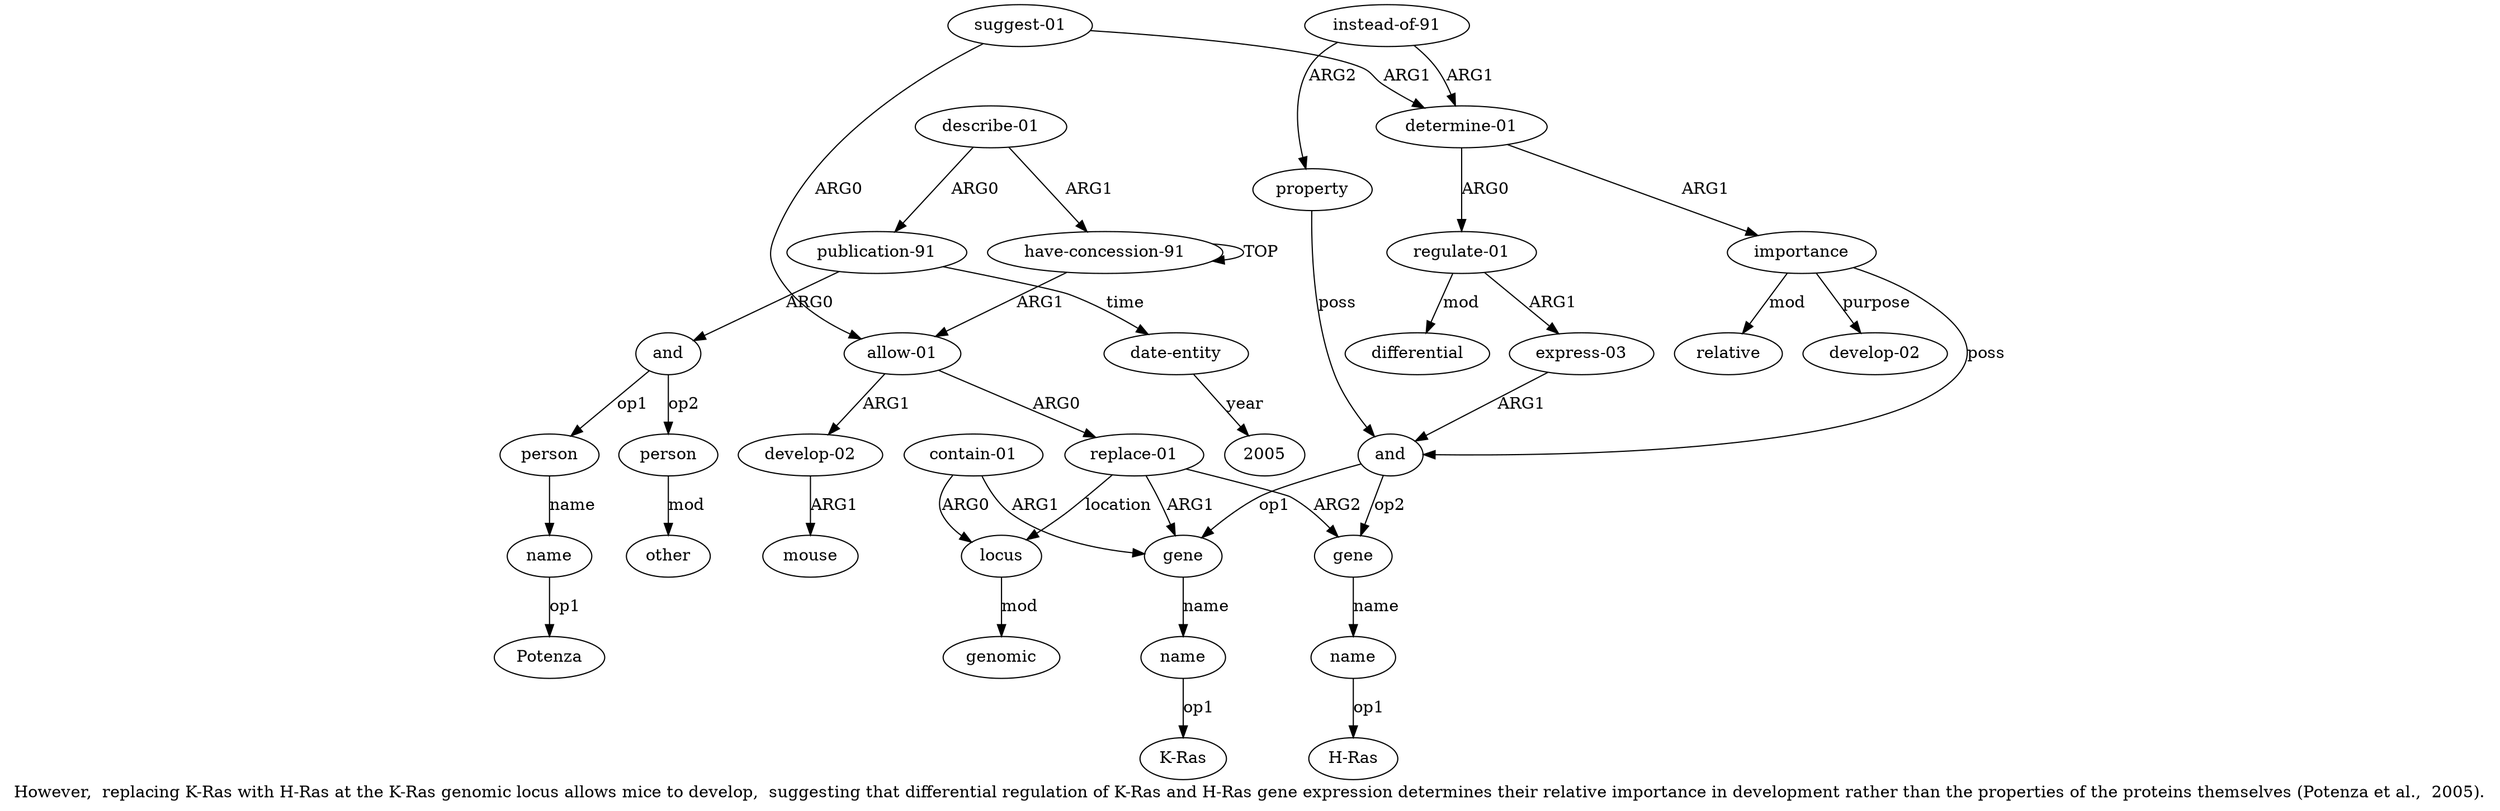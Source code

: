 digraph  {
	graph [label="However,  replacing K-Ras with H-Ras at the K-Ras genomic locus allows mice to develop,  suggesting that differential regulation \
of K-Ras and H-Ras gene expression determines their relative importance in development rather than the properties of the proteins \
themselves (Potenza et al.,  2005)."];
	node [label="\N"];
	a20	 [color=black,
		gold_ind=20,
		gold_label="develop-02",
		label="develop-02",
		test_ind=20,
		test_label="develop-02"];
	a21	 [color=black,
		gold_ind=21,
		gold_label="instead-of-91",
		label="instead-of-91",
		test_ind=21,
		test_label="instead-of-91"];
	a22	 [color=black,
		gold_ind=22,
		gold_label=property,
		label=property,
		test_ind=22,
		test_label=property];
	a21 -> a22 [key=0,
	color=black,
	gold_label=ARG2,
	label=ARG2,
	test_label=ARG2];
a13 [color=black,
	gold_ind=13,
	gold_label="determine-01",
	label="determine-01",
	test_ind=13,
	test_label="determine-01"];
a21 -> a13 [key=0,
color=black,
gold_label=ARG1,
label=ARG1,
test_label=ARG1];
a16 [color=black,
gold_ind=16,
gold_label=and,
label=and,
test_ind=16,
test_label=and];
a22 -> a16 [key=0,
color=black,
gold_label=poss,
label=poss,
test_label=poss];
a23 [color=black,
gold_ind=23,
gold_label="describe-01",
label="describe-01",
test_ind=23,
test_label="describe-01"];
a24 [color=black,
gold_ind=24,
gold_label="publication-91",
label="publication-91",
test_ind=24,
test_label="publication-91"];
a23 -> a24 [key=0,
color=black,
gold_label=ARG0,
label=ARG0,
test_label=ARG0];
a0 [color=black,
gold_ind=0,
gold_label="have-concession-91",
label="have-concession-91",
test_ind=0,
test_label="have-concession-91"];
a23 -> a0 [key=0,
color=black,
gold_label=ARG1,
label=ARG1,
test_label=ARG1];
a25 [color=black,
gold_ind=25,
gold_label=and,
label=and,
test_ind=25,
test_label=and];
a24 -> a25 [key=0,
color=black,
gold_label=ARG0,
label=ARG0,
test_label=ARG0];
a30 [color=black,
gold_ind=30,
gold_label="date-entity",
label="date-entity",
test_ind=30,
test_label="date-entity"];
a24 -> a30 [key=0,
color=black,
gold_label=time,
label=time,
test_label=time];
a26 [color=black,
gold_ind=26,
gold_label=person,
label=person,
test_ind=26,
test_label=person];
a25 -> a26 [key=0,
color=black,
gold_label=op1,
label=op1,
test_label=op1];
a28 [color=black,
gold_ind=28,
gold_label=person,
label=person,
test_ind=28,
test_label=person];
a25 -> a28 [key=0,
color=black,
gold_label=op2,
label=op2,
test_label=op2];
a27 [color=black,
gold_ind=27,
gold_label=name,
label=name,
test_ind=27,
test_label=name];
a26 -> a27 [key=0,
color=black,
gold_label=name,
label=name,
test_label=name];
"a27 Potenza" [color=black,
gold_ind=-1,
gold_label=Potenza,
label=Potenza,
test_ind=-1,
test_label=Potenza];
a27 -> "a27 Potenza" [key=0,
color=black,
gold_label=op1,
label=op1,
test_label=op1];
a29 [color=black,
gold_ind=29,
gold_label=other,
label=other,
test_ind=29,
test_label=other];
a28 -> a29 [key=0,
color=black,
gold_label=mod,
label=mod,
test_label=mod];
"a4 K-Ras" [color=black,
gold_ind=-1,
gold_label="K-Ras",
label="K-Ras",
test_ind=-1,
test_label="K-Ras"];
"a30 2005" [color=black,
gold_ind=-1,
gold_label=2005,
label=2005,
test_ind=-1,
test_label=2005];
a30 -> "a30 2005" [key=0,
color=black,
gold_label=year,
label=year,
test_label=year];
a15 [color=black,
gold_ind=15,
gold_label="express-03",
label="express-03",
test_ind=15,
test_label="express-03"];
a15 -> a16 [key=0,
color=black,
gold_label=ARG1,
label=ARG1,
test_label=ARG1];
a14 [color=black,
gold_ind=14,
gold_label="regulate-01",
label="regulate-01",
test_ind=14,
test_label="regulate-01"];
a14 -> a15 [key=0,
color=black,
gold_label=ARG1,
label=ARG1,
test_label=ARG1];
a17 [color=black,
gold_ind=17,
gold_label=differential,
label=differential,
test_ind=17,
test_label=differential];
a14 -> a17 [key=0,
color=black,
gold_label=mod,
label=mod,
test_label=mod];
a3 [color=black,
gold_ind=3,
gold_label=gene,
label=gene,
test_ind=3,
test_label=gene];
a16 -> a3 [key=0,
color=black,
gold_label=op1,
label=op1,
test_label=op1];
a5 [color=black,
gold_ind=5,
gold_label=gene,
label=gene,
test_ind=5,
test_label=gene];
a16 -> a5 [key=0,
color=black,
gold_label=op2,
label=op2,
test_label=op2];
a11 [color=black,
gold_ind=11,
gold_label=mouse,
label=mouse,
test_ind=11,
test_label=mouse];
a10 [color=black,
gold_ind=10,
gold_label="develop-02",
label="develop-02",
test_ind=10,
test_label="develop-02"];
a10 -> a11 [key=0,
color=black,
gold_label=ARG1,
label=ARG1,
test_label=ARG1];
a13 -> a14 [key=0,
color=black,
gold_label=ARG0,
label=ARG0,
test_label=ARG0];
a18 [color=black,
gold_ind=18,
gold_label=importance,
label=importance,
test_ind=18,
test_label=importance];
a13 -> a18 [key=0,
color=black,
gold_label=ARG1,
label=ARG1,
test_label=ARG1];
a12 [color=black,
gold_ind=12,
gold_label="suggest-01",
label="suggest-01",
test_ind=12,
test_label="suggest-01"];
a12 -> a13 [key=0,
color=black,
gold_label=ARG1,
label=ARG1,
test_label=ARG1];
a1 [color=black,
gold_ind=1,
gold_label="allow-01",
label="allow-01",
test_ind=1,
test_label="allow-01"];
a12 -> a1 [key=0,
color=black,
gold_label=ARG0,
label=ARG0,
test_label=ARG0];
a19 [color=black,
gold_ind=19,
gold_label=relative,
label=relative,
test_ind=19,
test_label=relative];
a18 -> a20 [key=0,
color=black,
gold_label=purpose,
label=purpose,
test_label=purpose];
a18 -> a16 [key=0,
color=black,
gold_label=poss,
label=poss,
test_label=poss];
a18 -> a19 [key=0,
color=black,
gold_label=mod,
label=mod,
test_label=mod];
a1 -> a10 [key=0,
color=black,
gold_label=ARG1,
label=ARG1,
test_label=ARG1];
a2 [color=black,
gold_ind=2,
gold_label="replace-01",
label="replace-01",
test_ind=2,
test_label="replace-01"];
a1 -> a2 [key=0,
color=black,
gold_label=ARG0,
label=ARG0,
test_label=ARG0];
a0 -> a1 [key=0,
color=black,
gold_label=ARG1,
label=ARG1,
test_label=ARG1];
a0 -> a0 [key=0,
color=black,
gold_label=TOP,
label=TOP,
test_label=TOP];
a4 [color=black,
gold_ind=4,
gold_label=name,
label=name,
test_ind=4,
test_label=name];
a3 -> a4 [key=0,
color=black,
gold_label=name,
label=name,
test_label=name];
a2 -> a3 [key=0,
color=black,
gold_label=ARG1,
label=ARG1,
test_label=ARG1];
a2 -> a5 [key=0,
color=black,
gold_label=ARG2,
label=ARG2,
test_label=ARG2];
a7 [color=black,
gold_ind=7,
gold_label=locus,
label=locus,
test_ind=7,
test_label=locus];
a2 -> a7 [key=0,
color=black,
gold_label=location,
label=location,
test_label=location];
a6 [color=black,
gold_ind=6,
gold_label=name,
label=name,
test_ind=6,
test_label=name];
a5 -> a6 [key=0,
color=black,
gold_label=name,
label=name,
test_label=name];
a4 -> "a4 K-Ras" [key=0,
color=black,
gold_label=op1,
label=op1,
test_label=op1];
a8 [color=black,
gold_ind=8,
gold_label=genomic,
label=genomic,
test_ind=8,
test_label=genomic];
a7 -> a8 [key=0,
color=black,
gold_label=mod,
label=mod,
test_label=mod];
"a6 H-Ras" [color=black,
gold_ind=-1,
gold_label="H-Ras",
label="H-Ras",
test_ind=-1,
test_label="H-Ras"];
a6 -> "a6 H-Ras" [key=0,
color=black,
gold_label=op1,
label=op1,
test_label=op1];
a9 [color=black,
gold_ind=9,
gold_label="contain-01",
label="contain-01",
test_ind=9,
test_label="contain-01"];
a9 -> a3 [key=0,
color=black,
gold_label=ARG1,
label=ARG1,
test_label=ARG1];
a9 -> a7 [key=0,
color=black,
gold_label=ARG0,
label=ARG0,
test_label=ARG0];
}

